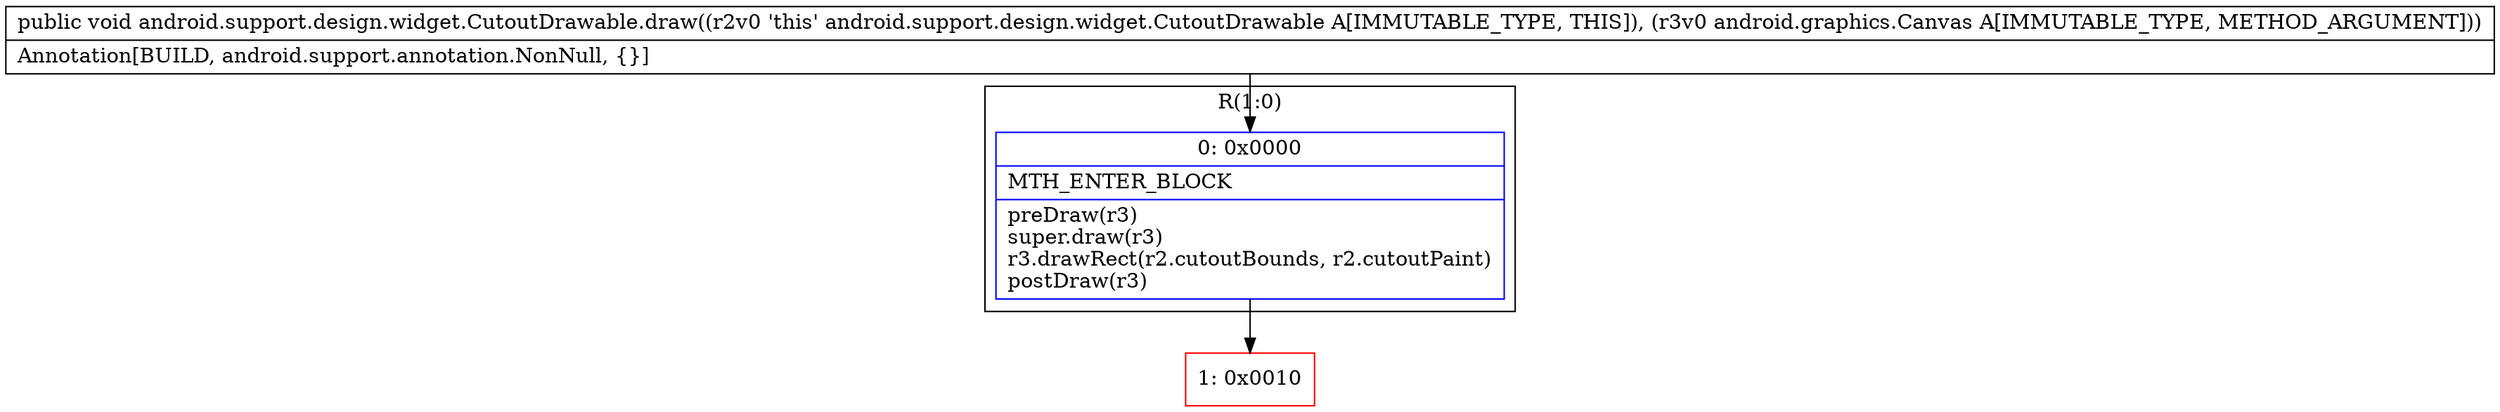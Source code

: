 digraph "CFG forandroid.support.design.widget.CutoutDrawable.draw(Landroid\/graphics\/Canvas;)V" {
subgraph cluster_Region_1128916031 {
label = "R(1:0)";
node [shape=record,color=blue];
Node_0 [shape=record,label="{0\:\ 0x0000|MTH_ENTER_BLOCK\l|preDraw(r3)\lsuper.draw(r3)\lr3.drawRect(r2.cutoutBounds, r2.cutoutPaint)\lpostDraw(r3)\l}"];
}
Node_1 [shape=record,color=red,label="{1\:\ 0x0010}"];
MethodNode[shape=record,label="{public void android.support.design.widget.CutoutDrawable.draw((r2v0 'this' android.support.design.widget.CutoutDrawable A[IMMUTABLE_TYPE, THIS]), (r3v0 android.graphics.Canvas A[IMMUTABLE_TYPE, METHOD_ARGUMENT]))  | Annotation[BUILD, android.support.annotation.NonNull, \{\}]\l}"];
MethodNode -> Node_0;
Node_0 -> Node_1;
}

